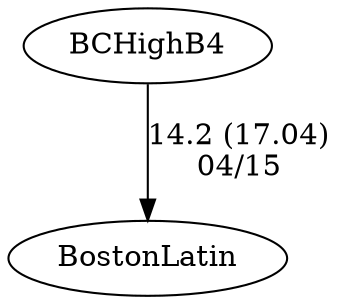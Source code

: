 digraph boys3eightsBCHighB4 {BCHighB4 [URL="boys3eightsBCHighB4BCHighB4.html"];BostonLatin [URL="boys3eightsBCHighB4BostonLatin.html"];BCHighB4 -> BostonLatin[label="14.2 (17.04)
04/15", weight="86", tooltip="NEIRA Boys Eights,Boston Latin vs. Boston College High School			
Distance: 1250 m Conditions: Flat water, 3-5mph wind Comments: 3V raced in fours. Thanks to Boston Latin for some great racing!
None", URL="http://www.row2k.com/results/resultspage.cfm?UID=8B3E6AE7D490430B7EF089F091569178&cat=1", random="random"]}